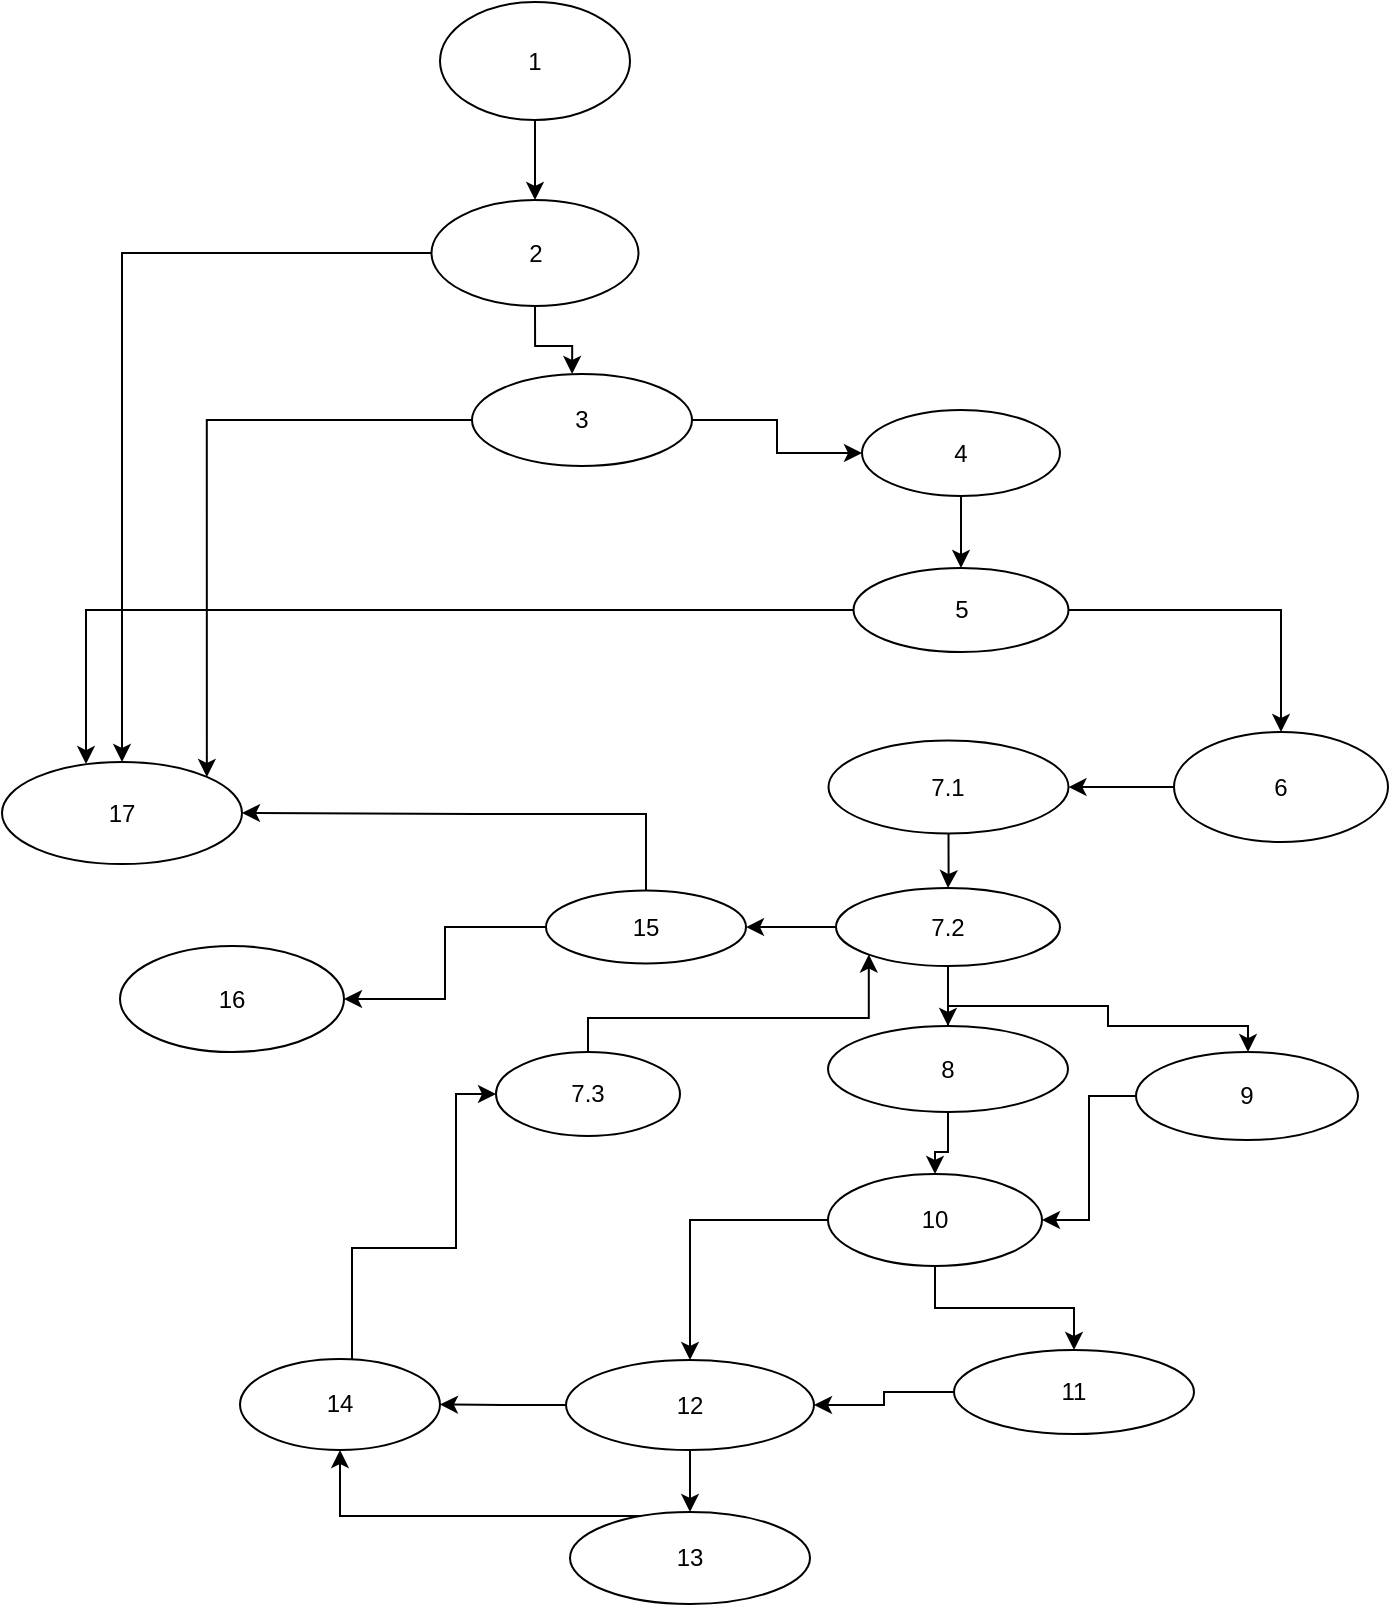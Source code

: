 <mxfile version="13.2.4" type="device"><diagram id="W-Yme19cIvOtQ27Pk5Xt" name="Page-1"><mxGraphModel dx="1422" dy="794" grid="0" gridSize="10" guides="1" tooltips="1" connect="1" arrows="1" fold="1" page="1" pageScale="1" pageWidth="850" pageHeight="1100" math="0" shadow="0"><root><mxCell id="0"/><mxCell id="1" parent="0"/><mxCell id="WdYh4QLVVDOVE6BogAMX-3" style="edgeStyle=orthogonalEdgeStyle;rounded=0;orthogonalLoop=1;jettySize=auto;html=1;exitX=0.5;exitY=1;exitDx=0;exitDy=0;" edge="1" parent="1" source="WdYh4QLVVDOVE6BogAMX-1" target="WdYh4QLVVDOVE6BogAMX-4"><mxGeometry relative="1" as="geometry"><mxPoint x="304" y="120" as="targetPoint"/></mxGeometry></mxCell><mxCell id="WdYh4QLVVDOVE6BogAMX-1" value="1" style="ellipse;whiteSpace=wrap;html=1;" vertex="1" parent="1"><mxGeometry x="256" y="33" width="95" height="59" as="geometry"/></mxCell><mxCell id="WdYh4QLVVDOVE6BogAMX-5" style="edgeStyle=orthogonalEdgeStyle;rounded=0;orthogonalLoop=1;jettySize=auto;html=1;exitX=0;exitY=0.5;exitDx=0;exitDy=0;entryX=0.5;entryY=0;entryDx=0;entryDy=0;" edge="1" parent="1" source="WdYh4QLVVDOVE6BogAMX-4" target="WdYh4QLVVDOVE6BogAMX-14"><mxGeometry relative="1" as="geometry"><mxPoint x="88" y="747" as="targetPoint"/></mxGeometry></mxCell><mxCell id="WdYh4QLVVDOVE6BogAMX-12" style="edgeStyle=orthogonalEdgeStyle;rounded=0;orthogonalLoop=1;jettySize=auto;html=1;entryX=0.455;entryY=0;entryDx=0;entryDy=0;entryPerimeter=0;" edge="1" parent="1" source="WdYh4QLVVDOVE6BogAMX-4" target="WdYh4QLVVDOVE6BogAMX-8"><mxGeometry relative="1" as="geometry"/></mxCell><mxCell id="WdYh4QLVVDOVE6BogAMX-4" value="2" style="ellipse;whiteSpace=wrap;html=1;" vertex="1" parent="1"><mxGeometry x="251.75" y="132" width="103.5" height="53" as="geometry"/></mxCell><mxCell id="WdYh4QLVVDOVE6BogAMX-9" style="edgeStyle=orthogonalEdgeStyle;rounded=0;orthogonalLoop=1;jettySize=auto;html=1;exitX=1;exitY=0.5;exitDx=0;exitDy=0;" edge="1" parent="1" source="WdYh4QLVVDOVE6BogAMX-8" target="WdYh4QLVVDOVE6BogAMX-10"><mxGeometry relative="1" as="geometry"><mxPoint x="598" y="189" as="targetPoint"/></mxGeometry></mxCell><mxCell id="WdYh4QLVVDOVE6BogAMX-13" style="edgeStyle=orthogonalEdgeStyle;rounded=0;orthogonalLoop=1;jettySize=auto;html=1;entryX=1;entryY=0;entryDx=0;entryDy=0;" edge="1" parent="1" source="WdYh4QLVVDOVE6BogAMX-8" target="WdYh4QLVVDOVE6BogAMX-14"><mxGeometry relative="1" as="geometry"><mxPoint x="135" y="758.985" as="targetPoint"/></mxGeometry></mxCell><mxCell id="WdYh4QLVVDOVE6BogAMX-8" value="3" style="ellipse;whiteSpace=wrap;html=1;" vertex="1" parent="1"><mxGeometry x="272" y="219" width="110" height="46" as="geometry"/></mxCell><mxCell id="WdYh4QLVVDOVE6BogAMX-15" style="edgeStyle=orthogonalEdgeStyle;rounded=0;orthogonalLoop=1;jettySize=auto;html=1;" edge="1" parent="1" source="WdYh4QLVVDOVE6BogAMX-10" target="WdYh4QLVVDOVE6BogAMX-16"><mxGeometry relative="1" as="geometry"><mxPoint x="516.5" y="322" as="targetPoint"/></mxGeometry></mxCell><mxCell id="WdYh4QLVVDOVE6BogAMX-10" value="4" style="ellipse;whiteSpace=wrap;html=1;" vertex="1" parent="1"><mxGeometry x="467" y="237" width="99" height="43" as="geometry"/></mxCell><mxCell id="WdYh4QLVVDOVE6BogAMX-14" value="17" style="ellipse;whiteSpace=wrap;html=1;" vertex="1" parent="1"><mxGeometry x="37" y="413" width="120" height="51" as="geometry"/></mxCell><mxCell id="WdYh4QLVVDOVE6BogAMX-17" style="edgeStyle=orthogonalEdgeStyle;rounded=0;orthogonalLoop=1;jettySize=auto;html=1;entryX=0.35;entryY=0.02;entryDx=0;entryDy=0;entryPerimeter=0;" edge="1" parent="1" source="WdYh4QLVVDOVE6BogAMX-16" target="WdYh4QLVVDOVE6BogAMX-14"><mxGeometry relative="1" as="geometry"/></mxCell><mxCell id="WdYh4QLVVDOVE6BogAMX-18" style="edgeStyle=orthogonalEdgeStyle;rounded=0;orthogonalLoop=1;jettySize=auto;html=1;" edge="1" parent="1" source="WdYh4QLVVDOVE6BogAMX-16" target="WdYh4QLVVDOVE6BogAMX-19"><mxGeometry relative="1" as="geometry"><mxPoint x="670" y="438" as="targetPoint"/></mxGeometry></mxCell><mxCell id="WdYh4QLVVDOVE6BogAMX-16" value="5" style="ellipse;whiteSpace=wrap;html=1;" vertex="1" parent="1"><mxGeometry x="462.75" y="316" width="107.5" height="42" as="geometry"/></mxCell><mxCell id="WdYh4QLVVDOVE6BogAMX-20" style="edgeStyle=orthogonalEdgeStyle;rounded=0;orthogonalLoop=1;jettySize=auto;html=1;" edge="1" parent="1" source="WdYh4QLVVDOVE6BogAMX-19" target="WdYh4QLVVDOVE6BogAMX-21"><mxGeometry relative="1" as="geometry"><mxPoint x="569" y="425.5" as="targetPoint"/></mxGeometry></mxCell><mxCell id="WdYh4QLVVDOVE6BogAMX-19" value="6" style="ellipse;whiteSpace=wrap;html=1;" vertex="1" parent="1"><mxGeometry x="623" y="398" width="107" height="55" as="geometry"/></mxCell><mxCell id="WdYh4QLVVDOVE6BogAMX-22" style="edgeStyle=orthogonalEdgeStyle;rounded=0;orthogonalLoop=1;jettySize=auto;html=1;" edge="1" parent="1" source="WdYh4QLVVDOVE6BogAMX-21" target="WdYh4QLVVDOVE6BogAMX-23"><mxGeometry relative="1" as="geometry"><mxPoint x="510.25" y="477" as="targetPoint"/></mxGeometry></mxCell><mxCell id="WdYh4QLVVDOVE6BogAMX-21" value="7.1" style="ellipse;whiteSpace=wrap;html=1;" vertex="1" parent="1"><mxGeometry x="450.25" y="402.25" width="120" height="46.5" as="geometry"/></mxCell><mxCell id="WdYh4QLVVDOVE6BogAMX-24" style="edgeStyle=orthogonalEdgeStyle;rounded=0;orthogonalLoop=1;jettySize=auto;html=1;" edge="1" parent="1" source="WdYh4QLVVDOVE6BogAMX-23" target="WdYh4QLVVDOVE6BogAMX-25"><mxGeometry relative="1" as="geometry"><mxPoint x="510" y="557" as="targetPoint"/></mxGeometry></mxCell><mxCell id="WdYh4QLVVDOVE6BogAMX-41" style="edgeStyle=orthogonalEdgeStyle;rounded=0;orthogonalLoop=1;jettySize=auto;html=1;" edge="1" parent="1" source="WdYh4QLVVDOVE6BogAMX-23" target="WdYh4QLVVDOVE6BogAMX-42"><mxGeometry relative="1" as="geometry"><mxPoint x="353" y="495.5" as="targetPoint"/></mxGeometry></mxCell><mxCell id="WdYh4QLVVDOVE6BogAMX-23" value="7.2" style="ellipse;whiteSpace=wrap;html=1;" vertex="1" parent="1"><mxGeometry x="454" y="476" width="112" height="39" as="geometry"/></mxCell><mxCell id="WdYh4QLVVDOVE6BogAMX-26" style="edgeStyle=orthogonalEdgeStyle;rounded=0;orthogonalLoop=1;jettySize=auto;html=1;" edge="1" parent="1" source="WdYh4QLVVDOVE6BogAMX-25" target="WdYh4QLVVDOVE6BogAMX-27"><mxGeometry relative="1" as="geometry"><mxPoint x="664" y="598" as="targetPoint"/><Array as="points"><mxPoint x="510" y="535"/><mxPoint x="590" y="535"/><mxPoint x="590" y="545"/><mxPoint x="660" y="545"/></Array></mxGeometry></mxCell><mxCell id="WdYh4QLVVDOVE6BogAMX-28" style="edgeStyle=orthogonalEdgeStyle;rounded=0;orthogonalLoop=1;jettySize=auto;html=1;" edge="1" parent="1" source="WdYh4QLVVDOVE6BogAMX-25" target="WdYh4QLVVDOVE6BogAMX-29"><mxGeometry relative="1" as="geometry"><mxPoint x="510" y="625" as="targetPoint"/></mxGeometry></mxCell><mxCell id="WdYh4QLVVDOVE6BogAMX-25" value="8" style="ellipse;whiteSpace=wrap;html=1;" vertex="1" parent="1"><mxGeometry x="450" y="545" width="120" height="43" as="geometry"/></mxCell><mxCell id="WdYh4QLVVDOVE6BogAMX-30" style="edgeStyle=orthogonalEdgeStyle;rounded=0;orthogonalLoop=1;jettySize=auto;html=1;entryX=1;entryY=0.5;entryDx=0;entryDy=0;" edge="1" parent="1" source="WdYh4QLVVDOVE6BogAMX-27" target="WdYh4QLVVDOVE6BogAMX-29"><mxGeometry relative="1" as="geometry"/></mxCell><mxCell id="WdYh4QLVVDOVE6BogAMX-27" value="9" style="ellipse;whiteSpace=wrap;html=1;" vertex="1" parent="1"><mxGeometry x="604" y="558" width="111" height="44" as="geometry"/></mxCell><mxCell id="WdYh4QLVVDOVE6BogAMX-31" style="edgeStyle=orthogonalEdgeStyle;rounded=0;orthogonalLoop=1;jettySize=auto;html=1;" edge="1" parent="1" source="WdYh4QLVVDOVE6BogAMX-29" target="WdYh4QLVVDOVE6BogAMX-32"><mxGeometry relative="1" as="geometry"><mxPoint x="613" y="689" as="targetPoint"/></mxGeometry></mxCell><mxCell id="WdYh4QLVVDOVE6BogAMX-33" style="edgeStyle=orthogonalEdgeStyle;rounded=0;orthogonalLoop=1;jettySize=auto;html=1;" edge="1" parent="1" source="WdYh4QLVVDOVE6BogAMX-29" target="WdYh4QLVVDOVE6BogAMX-34"><mxGeometry relative="1" as="geometry"><mxPoint x="373" y="685" as="targetPoint"/></mxGeometry></mxCell><mxCell id="WdYh4QLVVDOVE6BogAMX-29" value="10" style="ellipse;whiteSpace=wrap;html=1;" vertex="1" parent="1"><mxGeometry x="450" y="619" width="107" height="46" as="geometry"/></mxCell><mxCell id="WdYh4QLVVDOVE6BogAMX-35" style="edgeStyle=orthogonalEdgeStyle;rounded=0;orthogonalLoop=1;jettySize=auto;html=1;entryX=1;entryY=0.5;entryDx=0;entryDy=0;" edge="1" parent="1" source="WdYh4QLVVDOVE6BogAMX-32" target="WdYh4QLVVDOVE6BogAMX-34"><mxGeometry relative="1" as="geometry"/></mxCell><mxCell id="WdYh4QLVVDOVE6BogAMX-32" value="11" style="ellipse;whiteSpace=wrap;html=1;" vertex="1" parent="1"><mxGeometry x="513" y="707" width="120" height="42" as="geometry"/></mxCell><mxCell id="WdYh4QLVVDOVE6BogAMX-36" style="edgeStyle=orthogonalEdgeStyle;rounded=0;orthogonalLoop=1;jettySize=auto;html=1;" edge="1" parent="1" source="WdYh4QLVVDOVE6BogAMX-34" target="WdYh4QLVVDOVE6BogAMX-37"><mxGeometry relative="1" as="geometry"><mxPoint x="381" y="799" as="targetPoint"/></mxGeometry></mxCell><mxCell id="WdYh4QLVVDOVE6BogAMX-38" style="edgeStyle=orthogonalEdgeStyle;rounded=0;orthogonalLoop=1;jettySize=auto;html=1;" edge="1" parent="1" source="WdYh4QLVVDOVE6BogAMX-34" target="WdYh4QLVVDOVE6BogAMX-39"><mxGeometry relative="1" as="geometry"><mxPoint x="206" y="734.5" as="targetPoint"/></mxGeometry></mxCell><mxCell id="WdYh4QLVVDOVE6BogAMX-34" value="12" style="ellipse;whiteSpace=wrap;html=1;" vertex="1" parent="1"><mxGeometry x="319" y="712" width="124" height="45" as="geometry"/></mxCell><mxCell id="WdYh4QLVVDOVE6BogAMX-40" style="edgeStyle=orthogonalEdgeStyle;rounded=0;orthogonalLoop=1;jettySize=auto;html=1;" edge="1" parent="1" source="WdYh4QLVVDOVE6BogAMX-37" target="WdYh4QLVVDOVE6BogAMX-39"><mxGeometry relative="1" as="geometry"><Array as="points"><mxPoint x="206" y="790"/></Array></mxGeometry></mxCell><mxCell id="WdYh4QLVVDOVE6BogAMX-37" value="13" style="ellipse;whiteSpace=wrap;html=1;" vertex="1" parent="1"><mxGeometry x="321" y="788" width="120" height="46" as="geometry"/></mxCell><mxCell id="WdYh4QLVVDOVE6BogAMX-45" style="edgeStyle=orthogonalEdgeStyle;rounded=0;orthogonalLoop=1;jettySize=auto;html=1;entryX=0;entryY=0.5;entryDx=0;entryDy=0;" edge="1" parent="1" source="WdYh4QLVVDOVE6BogAMX-39" target="WdYh4QLVVDOVE6BogAMX-44"><mxGeometry relative="1" as="geometry"><Array as="points"><mxPoint x="212" y="656"/><mxPoint x="264" y="656"/><mxPoint x="264" y="579"/></Array></mxGeometry></mxCell><mxCell id="WdYh4QLVVDOVE6BogAMX-39" value="14" style="ellipse;whiteSpace=wrap;html=1;" vertex="1" parent="1"><mxGeometry x="156" y="711.5" width="100" height="45.5" as="geometry"/></mxCell><mxCell id="WdYh4QLVVDOVE6BogAMX-47" style="edgeStyle=orthogonalEdgeStyle;rounded=0;orthogonalLoop=1;jettySize=auto;html=1;" edge="1" parent="1" source="WdYh4QLVVDOVE6BogAMX-42" target="WdYh4QLVVDOVE6BogAMX-48"><mxGeometry relative="1" as="geometry"><mxPoint x="257" y="495.5" as="targetPoint"/></mxGeometry></mxCell><mxCell id="WdYh4QLVVDOVE6BogAMX-49" style="edgeStyle=orthogonalEdgeStyle;rounded=0;orthogonalLoop=1;jettySize=auto;html=1;entryX=1;entryY=0.5;entryDx=0;entryDy=0;" edge="1" parent="1" source="WdYh4QLVVDOVE6BogAMX-42" target="WdYh4QLVVDOVE6BogAMX-14"><mxGeometry relative="1" as="geometry"><Array as="points"><mxPoint x="359" y="439"/><mxPoint x="273" y="439"/></Array></mxGeometry></mxCell><mxCell id="WdYh4QLVVDOVE6BogAMX-42" value="15" style="ellipse;whiteSpace=wrap;html=1;" vertex="1" parent="1"><mxGeometry x="309" y="477.25" width="100" height="36.5" as="geometry"/></mxCell><mxCell id="WdYh4QLVVDOVE6BogAMX-46" style="edgeStyle=orthogonalEdgeStyle;rounded=0;orthogonalLoop=1;jettySize=auto;html=1;entryX=0;entryY=1;entryDx=0;entryDy=0;" edge="1" parent="1" source="WdYh4QLVVDOVE6BogAMX-44" target="WdYh4QLVVDOVE6BogAMX-23"><mxGeometry relative="1" as="geometry"><Array as="points"><mxPoint x="330" y="541"/><mxPoint x="470" y="541"/></Array></mxGeometry></mxCell><mxCell id="WdYh4QLVVDOVE6BogAMX-44" value="7.3" style="ellipse;whiteSpace=wrap;html=1;" vertex="1" parent="1"><mxGeometry x="284" y="558" width="92" height="42" as="geometry"/></mxCell><mxCell id="WdYh4QLVVDOVE6BogAMX-48" value="16" style="ellipse;whiteSpace=wrap;html=1;" vertex="1" parent="1"><mxGeometry x="96" y="505" width="112" height="53" as="geometry"/></mxCell></root></mxGraphModel></diagram></mxfile>